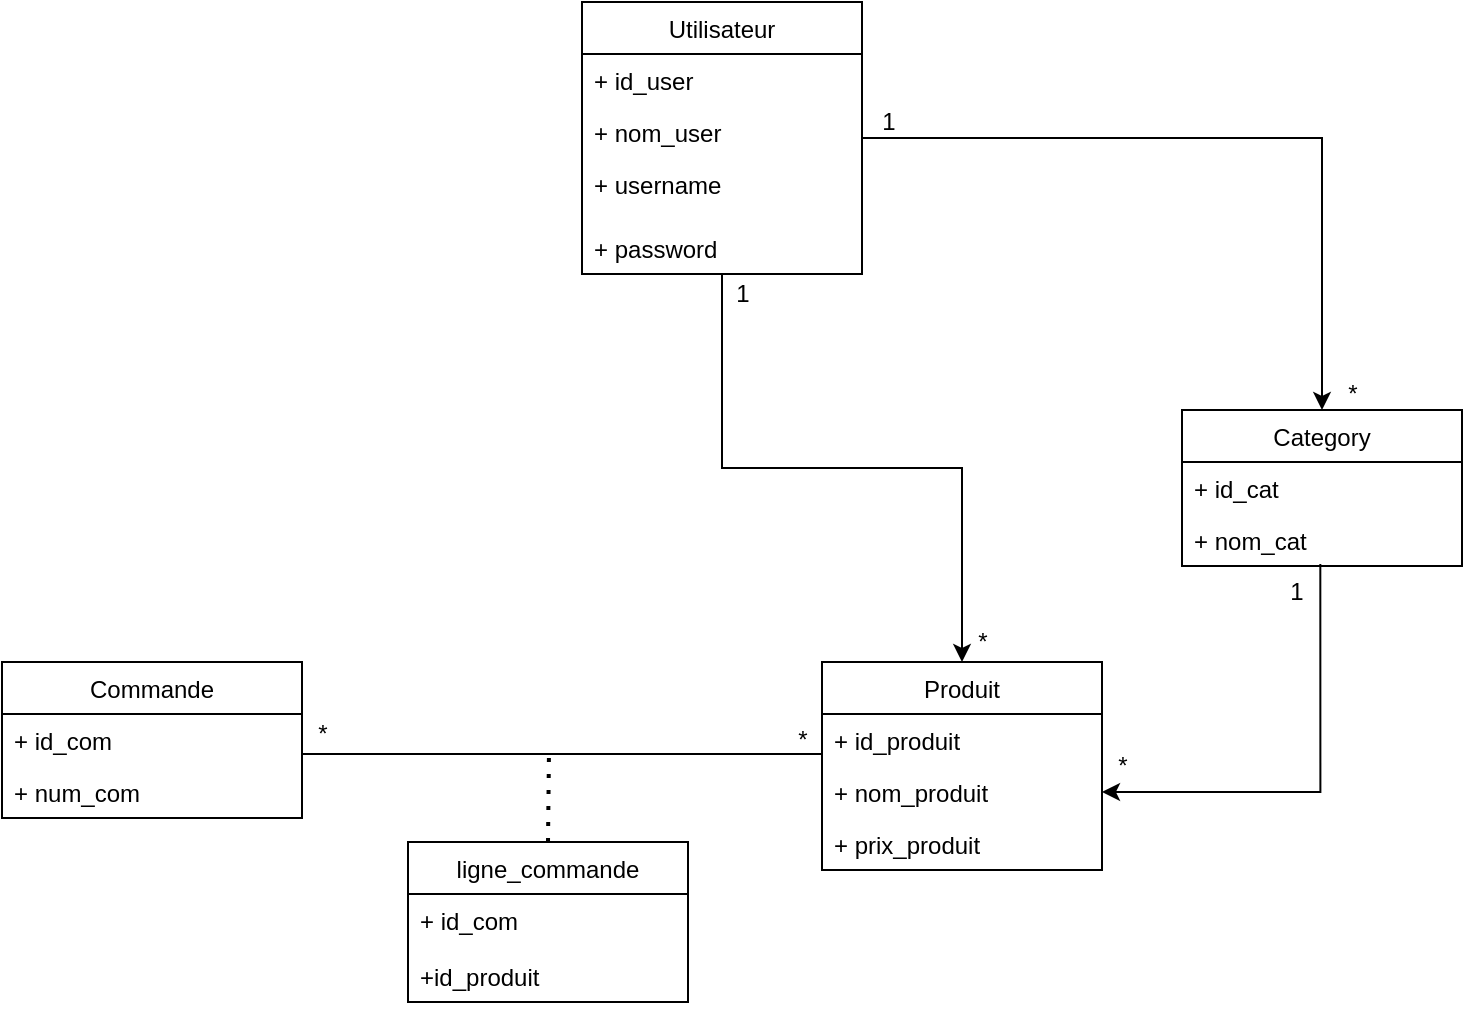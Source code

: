 <mxfile version="14.4.4" type="github">
  <diagram id="qKgihCfjs8VQ1l9GcSro" name="Page-1">
    <mxGraphModel dx="1038" dy="548" grid="1" gridSize="10" guides="1" tooltips="1" connect="1" arrows="1" fold="1" page="1" pageScale="1" pageWidth="827" pageHeight="1169" math="0" shadow="0">
      <root>
        <mxCell id="0" />
        <mxCell id="1" parent="0" />
        <mxCell id="YzIBtK6eq3C9QSKf3NXg-1" style="edgeStyle=orthogonalEdgeStyle;rounded=0;orthogonalLoop=1;jettySize=auto;html=1;entryX=0.5;entryY=0;entryDx=0;entryDy=0;" edge="1" parent="1" source="52ufz_NTefzQWGk7MAV9-1" target="52ufz_NTefzQWGk7MAV9-20">
          <mxGeometry relative="1" as="geometry" />
        </mxCell>
        <mxCell id="YzIBtK6eq3C9QSKf3NXg-4" style="edgeStyle=orthogonalEdgeStyle;rounded=0;orthogonalLoop=1;jettySize=auto;html=1;entryX=0.5;entryY=0;entryDx=0;entryDy=0;" edge="1" parent="1" source="52ufz_NTefzQWGk7MAV9-1" target="52ufz_NTefzQWGk7MAV9-7">
          <mxGeometry relative="1" as="geometry" />
        </mxCell>
        <mxCell id="52ufz_NTefzQWGk7MAV9-1" value="Utilisateur" style="swimlane;fontStyle=0;childLayout=stackLayout;horizontal=1;startSize=26;fillColor=none;horizontalStack=0;resizeParent=1;resizeParentMax=0;resizeLast=0;collapsible=1;marginBottom=0;" parent="1" vertex="1">
          <mxGeometry x="300" y="10" width="140" height="136" as="geometry" />
        </mxCell>
        <mxCell id="52ufz_NTefzQWGk7MAV9-2" value="+ id_user" style="text;strokeColor=none;fillColor=none;align=left;verticalAlign=top;spacingLeft=4;spacingRight=4;overflow=hidden;rotatable=0;points=[[0,0.5],[1,0.5]];portConstraint=eastwest;" parent="52ufz_NTefzQWGk7MAV9-1" vertex="1">
          <mxGeometry y="26" width="140" height="26" as="geometry" />
        </mxCell>
        <mxCell id="52ufz_NTefzQWGk7MAV9-3" value="+ nom_user " style="text;strokeColor=none;fillColor=none;align=left;verticalAlign=top;spacingLeft=4;spacingRight=4;overflow=hidden;rotatable=0;points=[[0,0.5],[1,0.5]];portConstraint=eastwest;" parent="52ufz_NTefzQWGk7MAV9-1" vertex="1">
          <mxGeometry y="52" width="140" height="26" as="geometry" />
        </mxCell>
        <mxCell id="52ufz_NTefzQWGk7MAV9-4" value="+ username" style="text;strokeColor=none;fillColor=none;align=left;verticalAlign=top;spacingLeft=4;spacingRight=4;overflow=hidden;rotatable=0;points=[[0,0.5],[1,0.5]];portConstraint=eastwest;" parent="52ufz_NTefzQWGk7MAV9-1" vertex="1">
          <mxGeometry y="78" width="140" height="32" as="geometry" />
        </mxCell>
        <mxCell id="52ufz_NTefzQWGk7MAV9-6" value="+ password" style="text;strokeColor=none;fillColor=none;align=left;verticalAlign=top;spacingLeft=4;spacingRight=4;overflow=hidden;rotatable=0;points=[[0,0.5],[1,0.5]];portConstraint=eastwest;" parent="52ufz_NTefzQWGk7MAV9-1" vertex="1">
          <mxGeometry y="110" width="140" height="26" as="geometry" />
        </mxCell>
        <mxCell id="52ufz_NTefzQWGk7MAV9-7" value="Category" style="swimlane;fontStyle=0;childLayout=stackLayout;horizontal=1;startSize=26;fillColor=none;horizontalStack=0;resizeParent=1;resizeParentMax=0;resizeLast=0;collapsible=1;marginBottom=0;" parent="1" vertex="1">
          <mxGeometry x="600" y="214" width="140" height="78" as="geometry" />
        </mxCell>
        <mxCell id="52ufz_NTefzQWGk7MAV9-8" value="+ id_cat" style="text;strokeColor=none;fillColor=none;align=left;verticalAlign=top;spacingLeft=4;spacingRight=4;overflow=hidden;rotatable=0;points=[[0,0.5],[1,0.5]];portConstraint=eastwest;" parent="52ufz_NTefzQWGk7MAV9-7" vertex="1">
          <mxGeometry y="26" width="140" height="26" as="geometry" />
        </mxCell>
        <mxCell id="52ufz_NTefzQWGk7MAV9-9" value="+ nom_cat" style="text;strokeColor=none;fillColor=none;align=left;verticalAlign=top;spacingLeft=4;spacingRight=4;overflow=hidden;rotatable=0;points=[[0,0.5],[1,0.5]];portConstraint=eastwest;" parent="52ufz_NTefzQWGk7MAV9-7" vertex="1">
          <mxGeometry y="52" width="140" height="26" as="geometry" />
        </mxCell>
        <mxCell id="52ufz_NTefzQWGk7MAV9-11" value="Commande" style="swimlane;fontStyle=0;childLayout=stackLayout;horizontal=1;startSize=26;fillColor=none;horizontalStack=0;resizeParent=1;resizeParentMax=0;resizeLast=0;collapsible=1;marginBottom=0;" parent="1" vertex="1">
          <mxGeometry x="10" y="340" width="150" height="78" as="geometry" />
        </mxCell>
        <mxCell id="52ufz_NTefzQWGk7MAV9-12" value="+ id_com" style="text;strokeColor=none;fillColor=none;align=left;verticalAlign=top;spacingLeft=4;spacingRight=4;overflow=hidden;rotatable=0;points=[[0,0.5],[1,0.5]];portConstraint=eastwest;" parent="52ufz_NTefzQWGk7MAV9-11" vertex="1">
          <mxGeometry y="26" width="150" height="26" as="geometry" />
        </mxCell>
        <mxCell id="52ufz_NTefzQWGk7MAV9-13" value="+ num_com" style="text;strokeColor=none;fillColor=none;align=left;verticalAlign=top;spacingLeft=4;spacingRight=4;overflow=hidden;rotatable=0;points=[[0,0.5],[1,0.5]];portConstraint=eastwest;" parent="52ufz_NTefzQWGk7MAV9-11" vertex="1">
          <mxGeometry y="52" width="150" height="26" as="geometry" />
        </mxCell>
        <mxCell id="52ufz_NTefzQWGk7MAV9-20" value="Produit" style="swimlane;fontStyle=0;childLayout=stackLayout;horizontal=1;startSize=26;fillColor=none;horizontalStack=0;resizeParent=1;resizeParentMax=0;resizeLast=0;collapsible=1;marginBottom=0;" parent="1" vertex="1">
          <mxGeometry x="420" y="340" width="140" height="104" as="geometry" />
        </mxCell>
        <mxCell id="52ufz_NTefzQWGk7MAV9-21" value="+ id_produit" style="text;strokeColor=none;fillColor=none;align=left;verticalAlign=top;spacingLeft=4;spacingRight=4;overflow=hidden;rotatable=0;points=[[0,0.5],[1,0.5]];portConstraint=eastwest;" parent="52ufz_NTefzQWGk7MAV9-20" vertex="1">
          <mxGeometry y="26" width="140" height="26" as="geometry" />
        </mxCell>
        <mxCell id="52ufz_NTefzQWGk7MAV9-22" value="+ nom_produit " style="text;strokeColor=none;fillColor=none;align=left;verticalAlign=top;spacingLeft=4;spacingRight=4;overflow=hidden;rotatable=0;points=[[0,0.5],[1,0.5]];portConstraint=eastwest;" parent="52ufz_NTefzQWGk7MAV9-20" vertex="1">
          <mxGeometry y="52" width="140" height="26" as="geometry" />
        </mxCell>
        <mxCell id="52ufz_NTefzQWGk7MAV9-23" value="+ prix_produit" style="text;strokeColor=none;fillColor=none;align=left;verticalAlign=top;spacingLeft=4;spacingRight=4;overflow=hidden;rotatable=0;points=[[0,0.5],[1,0.5]];portConstraint=eastwest;" parent="52ufz_NTefzQWGk7MAV9-20" vertex="1">
          <mxGeometry y="78" width="140" height="26" as="geometry" />
        </mxCell>
        <mxCell id="52ufz_NTefzQWGk7MAV9-24" style="edgeStyle=orthogonalEdgeStyle;rounded=0;orthogonalLoop=1;jettySize=auto;html=1;exitX=0.494;exitY=0.962;exitDx=0;exitDy=0;entryX=1;entryY=0.5;entryDx=0;entryDy=0;exitPerimeter=0;" parent="1" source="52ufz_NTefzQWGk7MAV9-9" target="52ufz_NTefzQWGk7MAV9-22" edge="1">
          <mxGeometry relative="1" as="geometry" />
        </mxCell>
        <mxCell id="52ufz_NTefzQWGk7MAV9-25" value="1" style="text;html=1;resizable=0;autosize=1;align=center;verticalAlign=middle;points=[];fillColor=none;strokeColor=none;rounded=0;" parent="1" vertex="1">
          <mxGeometry x="647" y="295" width="20" height="20" as="geometry" />
        </mxCell>
        <mxCell id="52ufz_NTefzQWGk7MAV9-26" value="*" style="text;html=1;resizable=0;autosize=1;align=center;verticalAlign=middle;points=[];fillColor=none;strokeColor=none;rounded=0;" parent="1" vertex="1">
          <mxGeometry x="560" y="382" width="20" height="20" as="geometry" />
        </mxCell>
        <mxCell id="YzIBtK6eq3C9QSKf3NXg-2" value="1" style="text;html=1;resizable=0;autosize=1;align=center;verticalAlign=middle;points=[];fillColor=none;strokeColor=none;rounded=0;" vertex="1" parent="1">
          <mxGeometry x="370" y="146" width="20" height="20" as="geometry" />
        </mxCell>
        <mxCell id="YzIBtK6eq3C9QSKf3NXg-3" value="*" style="text;html=1;resizable=0;autosize=1;align=center;verticalAlign=middle;points=[];fillColor=none;strokeColor=none;rounded=0;" vertex="1" parent="1">
          <mxGeometry x="490" y="320" width="20" height="20" as="geometry" />
        </mxCell>
        <mxCell id="YzIBtK6eq3C9QSKf3NXg-5" value="1" style="text;html=1;resizable=0;autosize=1;align=center;verticalAlign=middle;points=[];fillColor=none;strokeColor=none;rounded=0;" vertex="1" parent="1">
          <mxGeometry x="443" y="60" width="20" height="20" as="geometry" />
        </mxCell>
        <mxCell id="YzIBtK6eq3C9QSKf3NXg-6" value="*" style="text;html=1;resizable=0;autosize=1;align=center;verticalAlign=middle;points=[];fillColor=none;strokeColor=none;rounded=0;" vertex="1" parent="1">
          <mxGeometry x="675" y="196" width="20" height="20" as="geometry" />
        </mxCell>
        <mxCell id="YzIBtK6eq3C9QSKf3NXg-7" value="ligne_commande" style="swimlane;fontStyle=0;childLayout=stackLayout;horizontal=1;startSize=26;fillColor=none;horizontalStack=0;resizeParent=1;resizeParentMax=0;resizeLast=0;collapsible=1;marginBottom=0;" vertex="1" parent="1">
          <mxGeometry x="213" y="430" width="140" height="80" as="geometry" />
        </mxCell>
        <mxCell id="YzIBtK6eq3C9QSKf3NXg-8" value="+ id_com&#xa;&#xa;+id_produit&#xa;" style="text;strokeColor=none;fillColor=none;align=left;verticalAlign=top;spacingLeft=4;spacingRight=4;overflow=hidden;rotatable=0;points=[[0,0.5],[1,0.5]];portConstraint=eastwest;" vertex="1" parent="YzIBtK6eq3C9QSKf3NXg-7">
          <mxGeometry y="26" width="140" height="54" as="geometry" />
        </mxCell>
        <mxCell id="YzIBtK6eq3C9QSKf3NXg-15" value="*" style="text;html=1;resizable=0;autosize=1;align=center;verticalAlign=middle;points=[];fillColor=none;strokeColor=none;rounded=0;" vertex="1" parent="1">
          <mxGeometry x="160" y="366" width="20" height="20" as="geometry" />
        </mxCell>
        <mxCell id="YzIBtK6eq3C9QSKf3NXg-16" value="*" style="text;html=1;resizable=0;autosize=1;align=center;verticalAlign=middle;points=[];fillColor=none;strokeColor=none;rounded=0;" vertex="1" parent="1">
          <mxGeometry x="400" y="369" width="20" height="20" as="geometry" />
        </mxCell>
        <mxCell id="YzIBtK6eq3C9QSKf3NXg-21" value="" style="line;strokeWidth=1;fillColor=none;align=left;verticalAlign=middle;spacingTop=-1;spacingLeft=3;spacingRight=3;rotatable=0;labelPosition=right;points=[];portConstraint=eastwest;" vertex="1" parent="1">
          <mxGeometry x="160" y="382" width="260" height="8" as="geometry" />
        </mxCell>
        <mxCell id="YzIBtK6eq3C9QSKf3NXg-22" value="" style="endArrow=none;dashed=1;html=1;dashPattern=1 3;strokeWidth=2;exitX=0.5;exitY=0;exitDx=0;exitDy=0;entryX=0.475;entryY=0.225;entryDx=0;entryDy=0;entryPerimeter=0;" edge="1" parent="1" source="YzIBtK6eq3C9QSKf3NXg-7" target="YzIBtK6eq3C9QSKf3NXg-21">
          <mxGeometry width="50" height="50" relative="1" as="geometry">
            <mxPoint x="230" y="300" as="sourcePoint" />
            <mxPoint x="280" y="250" as="targetPoint" />
            <Array as="points" />
          </mxGeometry>
        </mxCell>
      </root>
    </mxGraphModel>
  </diagram>
</mxfile>
